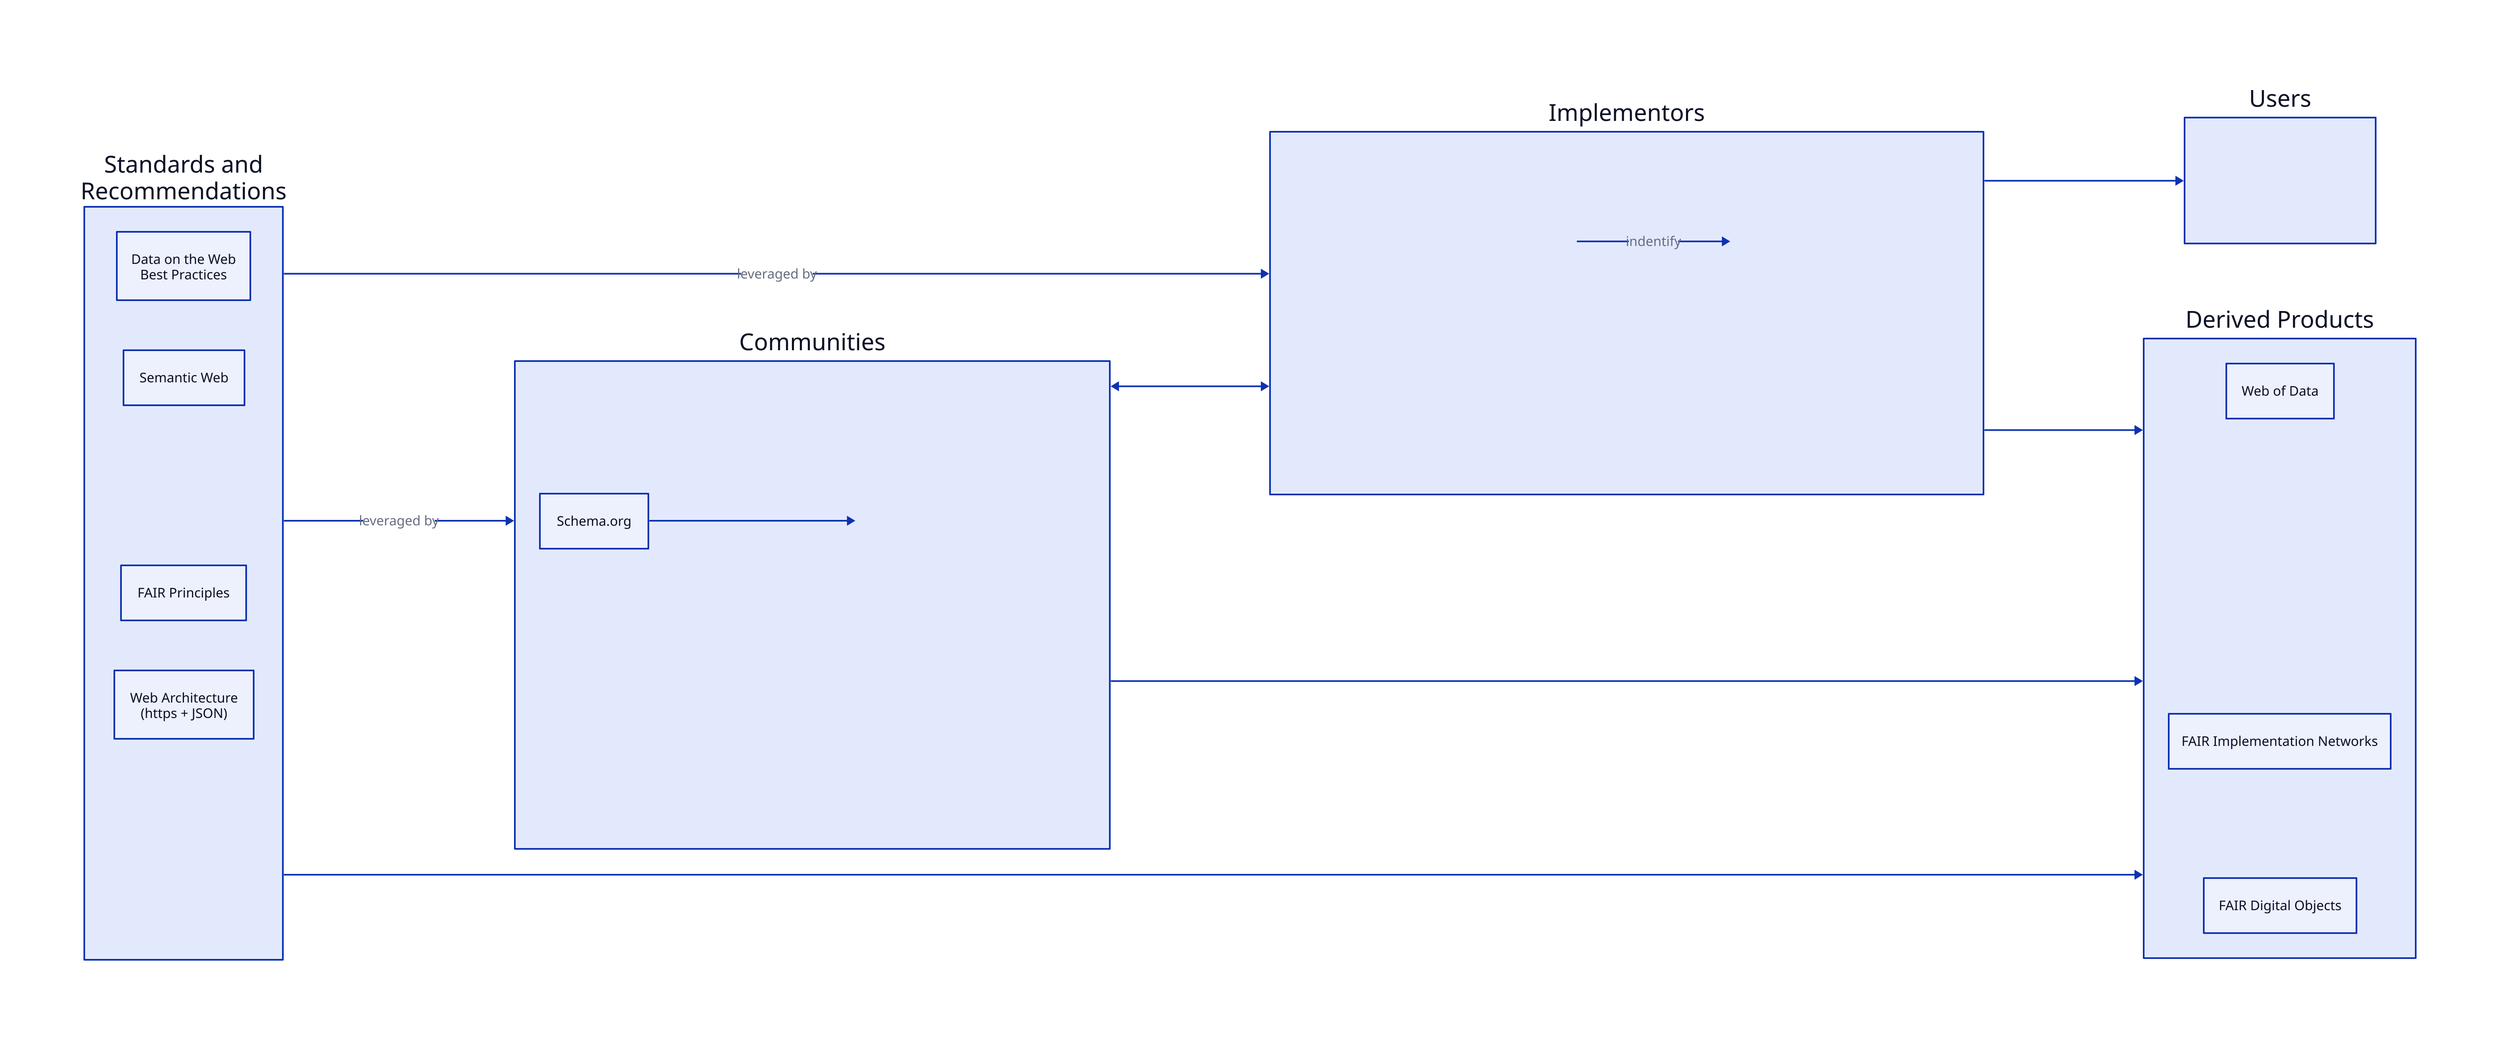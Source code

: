 direction: right


sr: Standards and\n Recommendations {
dbp: Data on the Web \n Best Practices
sw: Semantic Web
fp: FAIR Principles
wa: Web Architecture \n (https + JSON)

emrg : |md
    # Emerging
    * Signposting
    * FAIR Digital Objects
    * Negotiation by Profile
    * many more...
|

}



cp: Communities {
sdo: Schema.org
sdousers: |md
          # Implementors
            - Google Dataset Search
            - Google Job Search
            - DataONE
            - GeoCODES / DeCODER
            - UNESCO / ODIS Ocean Infohub |
sdo -> sdousers


profiles: |md
    # Profiles & Frameworks
    * Science on Schema (SOSO)
    * BioSchemas
    * DCAT Profiles
    * GoFAIR
    * CODATA CDIF
|
}

in: Implementors {
cop : |md
    # Publishing Communities
    * IoW
    * WiFIRE
    * OIH
    * POLDER
    * NSF Geo via GeoCODES
|

cv : |md
    # Vocabularies
    * schema.org (SOSO, BioSchema, etc)
    * geosparql
    * SOSA / SSN 
    * prov
|

cop -> cv: indentify

emrgimp : |md
# Note
This is very anologous to the  
FAIR Implementation Networks
|

}

dp: Derived Products {
webd: Web of Data
fin: FAIR Implementation Networks
fdo: FAIR Digital Objects
    }



sr -> in : leveraged by
sr -> cp : leveraged by
cp <-> in

u: Users {
note : |md
    # Web Of Data 
    * users here..  
|
}
in -> u

in -> dp
sr -> dp
cp -> dp
